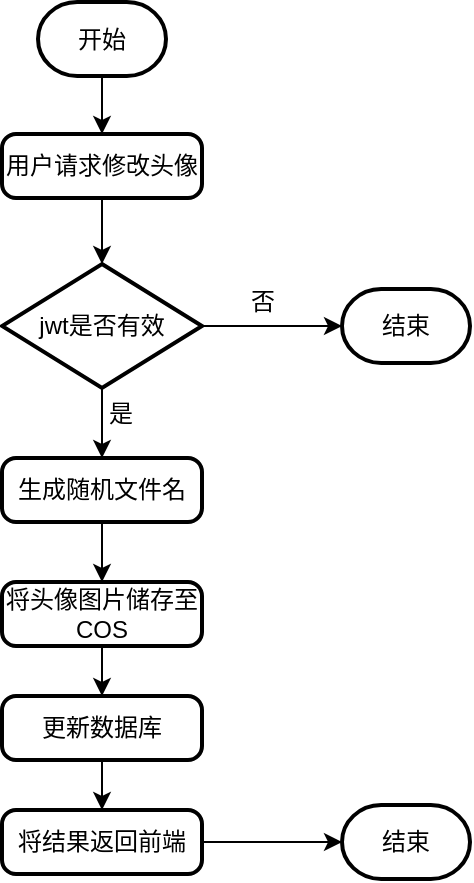 <mxfile version="19.0.0" type="github">
  <diagram id="hKen6EC-RbcUdWKofUjU" name="第 1 页">
    <mxGraphModel dx="1038" dy="539" grid="0" gridSize="10" guides="1" tooltips="1" connect="1" arrows="1" fold="1" page="1" pageScale="1" pageWidth="827" pageHeight="1169" math="0" shadow="0">
      <root>
        <mxCell id="0" />
        <mxCell id="1" parent="0" />
        <mxCell id="xk36OYHeb9_oGCNkys6j-13" style="edgeStyle=orthogonalEdgeStyle;rounded=0;orthogonalLoop=1;jettySize=auto;html=1;entryX=0.5;entryY=0;entryDx=0;entryDy=0;" edge="1" parent="1" source="xk36OYHeb9_oGCNkys6j-1" target="xk36OYHeb9_oGCNkys6j-2">
          <mxGeometry relative="1" as="geometry" />
        </mxCell>
        <mxCell id="xk36OYHeb9_oGCNkys6j-1" value="开始" style="strokeWidth=2;html=1;shape=mxgraph.flowchart.terminator;whiteSpace=wrap;" vertex="1" parent="1">
          <mxGeometry x="328" y="25" width="64" height="37" as="geometry" />
        </mxCell>
        <mxCell id="xk36OYHeb9_oGCNkys6j-14" style="edgeStyle=orthogonalEdgeStyle;rounded=0;orthogonalLoop=1;jettySize=auto;html=1;entryX=0.5;entryY=0;entryDx=0;entryDy=0;entryPerimeter=0;" edge="1" parent="1" source="xk36OYHeb9_oGCNkys6j-2" target="xk36OYHeb9_oGCNkys6j-4">
          <mxGeometry relative="1" as="geometry" />
        </mxCell>
        <mxCell id="xk36OYHeb9_oGCNkys6j-2" value="用户请求修改头像" style="rounded=1;whiteSpace=wrap;html=1;absoluteArcSize=1;arcSize=14;strokeWidth=2;" vertex="1" parent="1">
          <mxGeometry x="310" y="91" width="100" height="32" as="geometry" />
        </mxCell>
        <mxCell id="xk36OYHeb9_oGCNkys6j-16" style="edgeStyle=orthogonalEdgeStyle;rounded=0;orthogonalLoop=1;jettySize=auto;html=1;entryX=0.5;entryY=0;entryDx=0;entryDy=0;" edge="1" parent="1" source="xk36OYHeb9_oGCNkys6j-3" target="xk36OYHeb9_oGCNkys6j-8">
          <mxGeometry relative="1" as="geometry" />
        </mxCell>
        <mxCell id="xk36OYHeb9_oGCNkys6j-3" value="生成随机文件名" style="rounded=1;whiteSpace=wrap;html=1;absoluteArcSize=1;arcSize=14;strokeWidth=2;" vertex="1" parent="1">
          <mxGeometry x="310" y="253" width="100" height="32" as="geometry" />
        </mxCell>
        <mxCell id="xk36OYHeb9_oGCNkys6j-6" style="edgeStyle=orthogonalEdgeStyle;rounded=0;orthogonalLoop=1;jettySize=auto;html=1;entryX=0;entryY=0.5;entryDx=0;entryDy=0;entryPerimeter=0;" edge="1" parent="1" source="xk36OYHeb9_oGCNkys6j-4" target="xk36OYHeb9_oGCNkys6j-5">
          <mxGeometry relative="1" as="geometry" />
        </mxCell>
        <mxCell id="xk36OYHeb9_oGCNkys6j-15" style="edgeStyle=orthogonalEdgeStyle;rounded=0;orthogonalLoop=1;jettySize=auto;html=1;entryX=0.5;entryY=0;entryDx=0;entryDy=0;" edge="1" parent="1" source="xk36OYHeb9_oGCNkys6j-4" target="xk36OYHeb9_oGCNkys6j-3">
          <mxGeometry relative="1" as="geometry" />
        </mxCell>
        <mxCell id="xk36OYHeb9_oGCNkys6j-4" value="jwt是否有效" style="strokeWidth=2;html=1;shape=mxgraph.flowchart.decision;whiteSpace=wrap;" vertex="1" parent="1">
          <mxGeometry x="310" y="156" width="100" height="62" as="geometry" />
        </mxCell>
        <mxCell id="xk36OYHeb9_oGCNkys6j-5" value="结束" style="strokeWidth=2;html=1;shape=mxgraph.flowchart.terminator;whiteSpace=wrap;" vertex="1" parent="1">
          <mxGeometry x="480" y="168.5" width="64" height="37" as="geometry" />
        </mxCell>
        <mxCell id="xk36OYHeb9_oGCNkys6j-7" value="否" style="text;html=1;align=center;verticalAlign=middle;resizable=0;points=[];autosize=1;strokeColor=none;fillColor=none;" vertex="1" parent="1">
          <mxGeometry x="429" y="166" width="22" height="18" as="geometry" />
        </mxCell>
        <mxCell id="xk36OYHeb9_oGCNkys6j-17" style="edgeStyle=orthogonalEdgeStyle;rounded=0;orthogonalLoop=1;jettySize=auto;html=1;entryX=0.5;entryY=0;entryDx=0;entryDy=0;" edge="1" parent="1" source="xk36OYHeb9_oGCNkys6j-8" target="xk36OYHeb9_oGCNkys6j-9">
          <mxGeometry relative="1" as="geometry" />
        </mxCell>
        <mxCell id="xk36OYHeb9_oGCNkys6j-8" value="将头像图片储存至COS" style="rounded=1;whiteSpace=wrap;html=1;absoluteArcSize=1;arcSize=14;strokeWidth=2;" vertex="1" parent="1">
          <mxGeometry x="310" y="315" width="100" height="32" as="geometry" />
        </mxCell>
        <mxCell id="xk36OYHeb9_oGCNkys6j-18" style="edgeStyle=orthogonalEdgeStyle;rounded=0;orthogonalLoop=1;jettySize=auto;html=1;entryX=0.5;entryY=0;entryDx=0;entryDy=0;" edge="1" parent="1" source="xk36OYHeb9_oGCNkys6j-9" target="xk36OYHeb9_oGCNkys6j-10">
          <mxGeometry relative="1" as="geometry" />
        </mxCell>
        <mxCell id="xk36OYHeb9_oGCNkys6j-9" value="更新数据库" style="rounded=1;whiteSpace=wrap;html=1;absoluteArcSize=1;arcSize=14;strokeWidth=2;" vertex="1" parent="1">
          <mxGeometry x="310" y="372" width="100" height="32" as="geometry" />
        </mxCell>
        <mxCell id="xk36OYHeb9_oGCNkys6j-12" style="edgeStyle=orthogonalEdgeStyle;rounded=0;orthogonalLoop=1;jettySize=auto;html=1;entryX=0;entryY=0.5;entryDx=0;entryDy=0;entryPerimeter=0;" edge="1" parent="1" source="xk36OYHeb9_oGCNkys6j-10" target="xk36OYHeb9_oGCNkys6j-11">
          <mxGeometry relative="1" as="geometry" />
        </mxCell>
        <mxCell id="xk36OYHeb9_oGCNkys6j-10" value="将结果返回前端" style="rounded=1;whiteSpace=wrap;html=1;absoluteArcSize=1;arcSize=14;strokeWidth=2;" vertex="1" parent="1">
          <mxGeometry x="310" y="429" width="100" height="32" as="geometry" />
        </mxCell>
        <mxCell id="xk36OYHeb9_oGCNkys6j-11" value="结束" style="strokeWidth=2;html=1;shape=mxgraph.flowchart.terminator;whiteSpace=wrap;" vertex="1" parent="1">
          <mxGeometry x="480" y="426.5" width="64" height="37" as="geometry" />
        </mxCell>
        <mxCell id="xk36OYHeb9_oGCNkys6j-19" value="是" style="text;html=1;align=center;verticalAlign=middle;resizable=0;points=[];autosize=1;strokeColor=none;fillColor=none;" vertex="1" parent="1">
          <mxGeometry x="358" y="222" width="22" height="18" as="geometry" />
        </mxCell>
      </root>
    </mxGraphModel>
  </diagram>
</mxfile>
